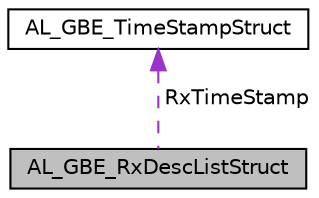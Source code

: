 digraph "AL_GBE_RxDescListStruct"
{
  edge [fontname="Helvetica",fontsize="10",labelfontname="Helvetica",labelfontsize="10"];
  node [fontname="Helvetica",fontsize="10",shape=record];
  Node1 [label="AL_GBE_RxDescListStruct",height=0.2,width=0.4,color="black", fillcolor="grey75", style="filled", fontcolor="black"];
  Node2 -> Node1 [dir="back",color="darkorchid3",fontsize="10",style="dashed",label=" RxTimeStamp" ,fontname="Helvetica"];
  Node2 [label="AL_GBE_TimeStampStruct",height=0.2,width=0.4,color="black", fillcolor="white", style="filled",URL="$structAL__GBE__TimeStampStruct.html"];
}
